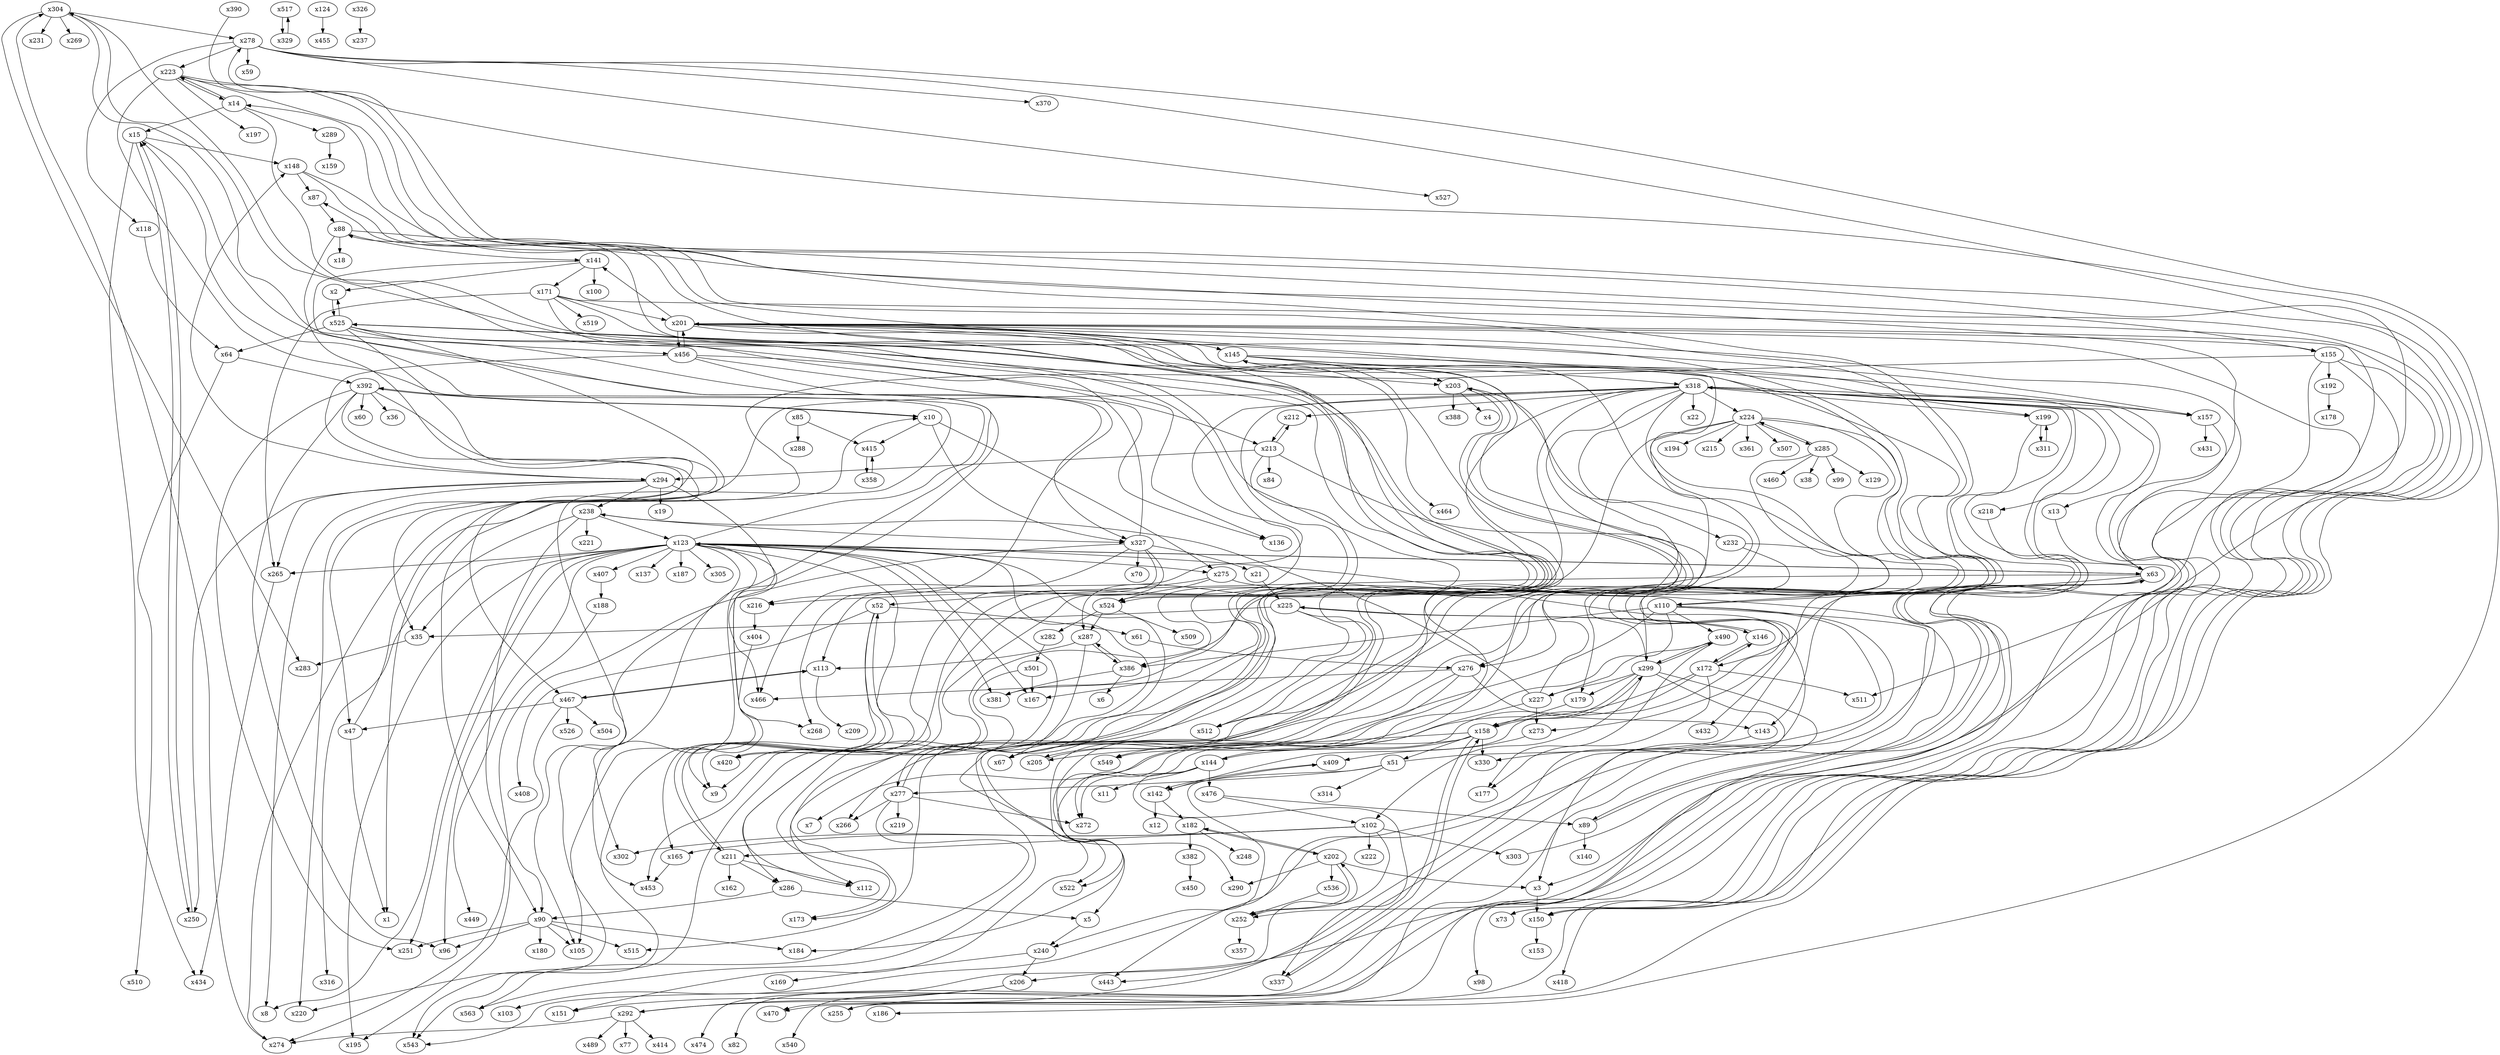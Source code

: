 strict digraph  {
x512;
x1;
x2;
x3;
x4;
x5;
x6;
x7;
x8;
x9;
x10;
x11;
x12;
x525;
x13;
x14;
x15;
x524;
x18;
x19;
x526;
x21;
x22;
x527;
x536;
x540;
x543;
x515;
x35;
x36;
x549;
x38;
x517;
x47;
x51;
x52;
x519;
x563;
x59;
x60;
x61;
x63;
x64;
x67;
x522;
x70;
x73;
x77;
x82;
x84;
x85;
x87;
x88;
x89;
x90;
x96;
x98;
x99;
x100;
x102;
x103;
x105;
x110;
x112;
x113;
x118;
x123;
x124;
x129;
x136;
x137;
x140;
x141;
x142;
x143;
x144;
x145;
x146;
x148;
x150;
x151;
x153;
x155;
x157;
x158;
x159;
x162;
x165;
x167;
x169;
x171;
x172;
x173;
x177;
x178;
x179;
x180;
x182;
x184;
x186;
x187;
x188;
x192;
x194;
x195;
x197;
x199;
x201;
x202;
x203;
x205;
x206;
x209;
x211;
x212;
x213;
x215;
x216;
x218;
x219;
x220;
x221;
x222;
x223;
x224;
x225;
x227;
x231;
x232;
x237;
x238;
x240;
x248;
x250;
x251;
x252;
x255;
x265;
x266;
x268;
x269;
x272;
x273;
x274;
x275;
x276;
x277;
x278;
x282;
x283;
x285;
x286;
x287;
x288;
x289;
x290;
x292;
x294;
x299;
x302;
x303;
x304;
x305;
x311;
x314;
x316;
x318;
x326;
x327;
x329;
x330;
x337;
x357;
x358;
x361;
x370;
x381;
x382;
x386;
x388;
x390;
x392;
x404;
x407;
x408;
x409;
x414;
x415;
x418;
x420;
x431;
x432;
x434;
x443;
x449;
x450;
x453;
x455;
x456;
x460;
x464;
x466;
x467;
x470;
x474;
x476;
x489;
x490;
x501;
x504;
x507;
x509;
x510;
x511;
x47 -> x1  [weight="0.5347593582887696"];
x525 -> x1  [weight="0.46524064171123036"];
x525 -> x2  [weight="0.10546830159192015"];
x141 -> x2  [weight="0.8945067385759615"];
x299 -> x3  [weight="0.09440063651569366"];
x202 -> x3  [weight="0.6860331637313022"];
x171 -> x3  [weight="0.18993166216259763"];
x203 -> x4  [weight="1.0"];
x213 -> x5  [weight="0.6750968269834908"];
x286 -> x5  [weight="0.3233599459914172"];
x386 -> x6  [weight="0.9997176417336219"];
x172 -> x7  [weight="0.9998937885796275"];
x123 -> x8  [weight="0.3622113594333618"];
x294 -> x8  [weight="0.6376726450719925"];
x123 -> x9  [weight="0.13994847695259965"];
x213 -> x9  [weight="0.20274298088002046"];
x171 -> x9  [weight="0.6573085421673799"];
x47 -> x10  [weight="0.8774780630484237"];
x392 -> x10  [weight="0.12252193695157629"];
x144 -> x11  [weight="1.0"];
x142 -> x12  [weight="1.0"];
x318 -> x13  [weight="0.9580626007605911"];
x223 -> x14  [weight="0.6782367373205165"];
x63 -> x14  [weight="0.3217632626794835"];
x250 -> x15  [weight="0.14386082298165126"];
x14 -> x15  [weight="0.5172717495610848"];
x123 -> x15  [weight="0.2754006183013889"];
x88 -> x18  [weight="1.0"];
x294 -> x19  [weight="1.0"];
x327 -> x21  [weight="1.0"];
x318 -> x22  [weight="1.0"];
x123 -> x35  [weight="0.20012299331349923"];
x225 -> x35  [weight="0.2474250733868914"];
x392 -> x35  [weight="0.5524519332996094"];
x392 -> x36  [weight="1.0"];
x285 -> x38  [weight="1.0"];
x525 -> x47  [weight="0.4969177125514714"];
x467 -> x47  [weight="0.5030822874485287"];
x158 -> x51  [weight="0.9618798649901459"];
x211 -> x52  [weight="0.37356655199836164"];
x275 -> x52  [weight="0.5859250495165443"];
x278 -> x59  [weight="1.0"];
x392 -> x60  [weight="1.0"];
x52 -> x61  [weight="0.9375639818374522"];
x123 -> x63  [weight="0.25520392630501415"];
x89 -> x63  [weight="0.27753592454344855"];
x155 -> x63  [weight="0.44860445272860183"];
x525 -> x64  [weight="0.3297041598342302"];
x118 -> x64  [weight="0.6702958401657698"];
x276 -> x67  [weight="0.09199637375184255"];
x110 -> x67  [weight="0.7918013439391263"];
x287 -> x67  [weight="0.11615835687995862"];
x327 -> x70  [weight="1.0"];
x155 -> x73  [weight="0.36692059758231477"];
x201 -> x73  [weight="0.5907289510212688"];
x292 -> x77  [weight="1.0"];
x63 -> x82  [weight="0.9792046512220932"];
x213 -> x84  [weight="1.0"];
x148 -> x87  [weight="0.8281714573720336"];
x299 -> x87  [weight="0.1718285426279664"];
x87 -> x88  [weight="0.19603629617915333"];
x144 -> x88  [weight="0.8039637038208467"];
x63 -> x89  [weight="0.6141859521181401"];
x476 -> x89  [weight="0.3858140478818599"];
x238 -> x90  [weight="0.15286552449391627"];
x155 -> x90  [weight="0.6803918409072816"];
x286 -> x90  [weight="0.08201151653793146"];
x123 -> x96  [weight="0.3611765015515107"];
x392 -> x96  [weight="0.24902015727763768"];
x90 -> x96  [weight="0.3897389934533316"];
x201 -> x98  [weight="0.927756011622721"];
x285 -> x99  [weight="1.0"];
x141 -> x100  [weight="1.0"];
x476 -> x102  [weight="0.8319920940659471"];
x299 -> x102  [weight="0.13048134338191042"];
x318 -> x103  [weight="0.9893733968486628"];
x123 -> x105  [weight="0.20012299331349923"];
x90 -> x105  [weight="0.5524519332996094"];
x404 -> x105  [weight="0.2474250733868914"];
x223 -> x110  [weight="0.6782367373205165"];
x63 -> x110  [weight="0.3217632626794835"];
x123 -> x112  [weight="0.2084596221063405"];
x211 -> x112  [weight="0.30199489197211304"];
x224 -> x112  [weight="0.4895454859215465"];
x467 -> x113  [weight="0.16566430066842666"];
x287 -> x113  [weight="0.7508149244264883"];
x318 -> x113  [weight="0.08352077490508508"];
x278 -> x118  [weight="0.9997863244026496"];
x63 -> x123  [weight="0.7288005286845155"];
x238 -> x123  [weight="0.27119947131548455"];
x285 -> x129  [weight="1.0"];
x456 -> x136  [weight="0.37014170628029275"];
x525 -> x136  [weight="0.5640254571890176"];
x123 -> x137  [weight="1.0"];
x89 -> x140  [weight="1.0"];
x88 -> x141  [weight="0.09661631084308524"];
x201 -> x141  [weight="0.8065719160401594"];
x232 -> x142  [weight="0.796587381353154"];
x409 -> x142  [weight="0.20339696639464272"];
x318 -> x143  [weight="0.08512832855318031"];
x276 -> x143  [weight="0.9053829298816484"];
x158 -> x144  [weight="0.9208484363596392"];
x51 -> x145  [weight="0.6801044658739539"];
x201 -> x145  [weight="0.2992271863922522"];
x172 -> x146  [weight="0.43159633326411767"];
x225 -> x146  [weight="0.5684036667358824"];
x15 -> x148  [weight="0.14159903614535788"];
x294 -> x148  [weight="0.8555145445484439"];
x155 -> x150  [weight="0.08636598913640069"];
x3 -> x150  [weight="0.6836639832689705"];
x278 -> x150  [weight="0.22997002759462895"];
x285 -> x151  [weight="0.5062935095984782"];
x206 -> x151  [weight="0.4937064904015218"];
x150 -> x153  [weight="1.0"];
x223 -> x155  [weight="0.37356655199836164"];
x201 -> x155  [weight="0.5859250495165443"];
x145 -> x157  [weight="0.5496646251845557"];
x318 -> x157  [weight="0.13664265779171475"];
x201 -> x157  [weight="0.2949204030671176"];
x337 -> x158  [weight="0.10187647802850128"];
x299 -> x158  [weight="0.42538091778661047"];
x179 -> x158  [weight="0.47274260418488817"];
x289 -> x159  [weight="1.0"];
x211 -> x162  [weight="1.0"];
x52 -> x165  [weight="0.42948832233909795"];
x102 -> x165  [weight="0.5705116776609022"];
x123 -> x167  [weight="0.27602237626271636"];
x501 -> x167  [weight="0.399872871585761"];
x525 -> x167  [weight="0.32410475215152273"];
x240 -> x169  [weight="0.9995748286015171"];
x141 -> x171  [weight="0.9891906351864141"];
x146 -> x172  [weight="0.4958163067693289"];
x218 -> x172  [weight="0.5041303625359307"];
x318 -> x173  [weight="0.08467998024133798"];
x123 -> x173  [weight="0.9032531225742714"];
x172 -> x177  [weight="0.16163408182593886"];
x490 -> x177  [weight="0.7814564859170988"];
x192 -> x178  [weight="1.0"];
x148 -> x179  [weight="0.7941545493974428"];
x299 -> x179  [weight="0.19496066436576348"];
x90 -> x180  [weight="1.0"];
x142 -> x182  [weight="0.1138455802377148"];
x202 -> x182  [weight="0.8396561234208663"];
x90 -> x184  [weight="0.11558199197797525"];
x227 -> x184  [weight="0.8271808117841722"];
x201 -> x186  [weight="0.927756011622721"];
x123 -> x187  [weight="1.0"];
x407 -> x188  [weight="1.0"];
x155 -> x192  [weight="1.0"];
x224 -> x194  [weight="1.0"];
x123 -> x195  [weight="0.3622113594333618"];
x327 -> x195  [weight="0.6376726450719925"];
x223 -> x197  [weight="0.9792046512220938"];
x318 -> x199  [weight="0.2840161783181022"];
x311 -> x199  [weight="0.6079241005211096"];
x145 -> x199  [weight="0.10805972116078824"];
x456 -> x201  [weight="0.15927990559353683"];
x171 -> x201  [weight="0.5657622246682429"];
x227 -> x201  [weight="0.24045018948452032"];
x182 -> x202  [weight="0.8266381736182268"];
x252 -> x202  [weight="0.08752066660772627"];
x145 -> x203  [weight="0.2500019803711708"];
x171 -> x203  [weight="0.13909114011378398"];
x205 -> x203  [weight="0.6001622296409546"];
x203 -> x205  [weight="0.8195838810357501"];
x158 -> x205  [weight="0.17073879235979758"];
x318 -> x206  [weight="0.5649878866826037"];
x240 -> x206  [weight="0.3527931707476314"];
x113 -> x209  [weight="0.9831748354059969"];
x52 -> x211  [weight="0.37356655199836164"];
x102 -> x211  [weight="0.5859250495165443"];
x213 -> x212  [weight="0.6333220151653232"];
x318 -> x212  [weight="0.2980025094141359"];
x212 -> x213  [weight="0.37356655199836164"];
x456 -> x213  [weight="0.5859250495165443"];
x224 -> x215  [weight="1.0"];
x456 -> x216  [weight="0.14493837620436859"];
x63 -> x216  [weight="0.7730046730899658"];
x201 -> x218  [weight="0.9831748354059989"];
x277 -> x219  [weight="0.9996376800562665"];
x88 -> x220  [weight="0.7973115872714268"];
x141 -> x220  [weight="0.20268841272857313"];
x238 -> x221  [weight="1.0"];
x102 -> x222  [weight="1.0"];
x14 -> x223  [weight="0.37356655199836164"];
x278 -> x223  [weight="0.5859250495165443"];
x318 -> x224  [weight="0.6020684587177692"];
x285 -> x224  [weight="0.3749216908063328"];
x146 -> x225  [weight="0.7691435911137231"];
x21 -> x225  [weight="0.23085640888627698"];
x299 -> x227  [weight="0.16265920718913304"];
x490 -> x227  [weight="0.7880270342483052"];
x304 -> x231  [weight="1.0"];
x203 -> x232  [weight="0.9167527470653402"];
x326 -> x237  [weight="1.0"];
x294 -> x238  [weight="0.8168932820166362"];
x227 -> x238  [weight="0.12838336873405495"];
x51 -> x240  [weight="0.4748171493131956"];
x5 -> x240  [weight="0.5251828506868045"];
x182 -> x248  [weight="0.9879331028156063"];
x15 -> x250  [weight="0.197520746160329"];
x294 -> x250  [weight="0.802479253839671"];
x123 -> x251  [weight="0.3611765015515107"];
x392 -> x251  [weight="0.24902015727763768"];
x90 -> x251  [weight="0.3897389934533316"];
x202 -> x252  [weight="0.3728338078106795"];
x536 -> x252  [weight="0.34179901905167215"];
x13 -> x252  [weight="0.2158730646642141"];
x110 -> x255  [weight="0.3649192941055846"];
x278 -> x255  [weight="0.5927334312498515"];
x123 -> x265  [weight="0.13994847695259965"];
x171 -> x265  [weight="0.6573085421673799"];
x294 -> x265  [weight="0.20274298088002046"];
x225 -> x266  [weight="0.6359928025752484"];
x277 -> x266  [weight="0.2543664004503329"];
x327 -> x268  [weight="0.12062935134001981"];
x294 -> x268  [weight="0.8701760580215445"];
x304 -> x269  [weight="1.0"];
x144 -> x272  [weight="0.15763737328013297"];
x277 -> x272  [weight="0.16165632924326004"];
x158 -> x272  [weight="0.6807062974766069"];
x227 -> x273  [weight="0.8211932597351621"];
x199 -> x273  [weight="0.13351776146193042"];
x467 -> x274  [weight="0.28065156108568445"];
x318 -> x274  [weight="0.4242478040905088"];
x292 -> x274  [weight="0.2950790769153158"];
x123 -> x275  [weight="0.30618299322427256"];
x10 -> x275  [weight="0.6938170067757274"];
x145 -> x276  [weight="0.28709582006069706"];
x224 -> x276  [weight="0.30338257830592963"];
x61 -> x276  [weight="0.4095216016333734"];
x525 -> x277  [weight="0.197520746160329"];
x51 -> x277  [weight="0.802479253839671"];
x304 -> x278  [weight="0.26088887751975787"];
x303 -> x278  [weight="0.6741386659228887"];
x524 -> x282  [weight="0.9997126429842612"];
x304 -> x283  [weight="0.7404074785925371"];
x35 -> x283  [weight="0.2595925214074629"];
x224 -> x285  [weight="1.0"];
x123 -> x286  [weight="0.3505758622445146"];
x211 -> x286  [weight="0.5879669214662568"];
x304 -> x287  [weight="0.24951867843279824"];
x524 -> x287  [weight="0.25380178341184173"];
x386 -> x287  [weight="0.49667953815536003"];
x85 -> x288  [weight="1.0"];
x14 -> x289  [weight="0.999682793758507"];
x276 -> x290  [weight="0.09912653183337593"];
x202 -> x290  [weight="0.788143430351535"];
x299 -> x292  [weight="0.5533624801825645"];
x206 -> x292  [weight="0.4222793581562086"];
x213 -> x294  [weight="0.37356655199836125"];
x456 -> x294  [weight="0.5859250495165448"];
x158 -> x299  [weight="0.1273091615004073"];
x490 -> x299  [weight="0.2955726720521012"];
x148 -> x299  [weight="0.5771181664474915"];
x223 -> x302  [weight="0.34332251508993333"];
x102 -> x302  [weight="0.6142133519366678"];
x102 -> x303  [weight="1.0"];
x327 -> x304  [weight="0.12252193695157629"];
x274 -> x304  [weight="0.8774780630484237"];
x123 -> x305  [weight="1.0"];
x199 -> x311  [weight="1.0"];
x51 -> x314  [weight="0.9997126429842612"];
x238 -> x316  [weight="0.978947058769574"];
x63 -> x318  [weight="0.8388108533756903"];
x145 -> x318  [weight="0.10294803639893411"];
x10 -> x327  [weight="0.23851562962725734"];
x525 -> x327  [weight="0.13924352888955144"];
x238 -> x327  [weight="0.604217455717162"];
x517 -> x329  [weight="1.0"];
x143 -> x330  [weight="0.08630166321650434"];
x158 -> x330  [weight="0.8966033356436759"];
x144 -> x337  [weight="0.16526809303054854"];
x158 -> x337  [weight="0.8347319069694514"];
x252 -> x357  [weight="1.0"];
x415 -> x358  [weight="1.0"];
x224 -> x361  [weight="1.0"];
x278 -> x370  [weight="0.9997863244026496"];
x123 -> x381  [weight="0.13994847695259965"];
x14 -> x381  [weight="0.20274298088002046"];
x386 -> x381  [weight="0.6573085421673799"];
x182 -> x382  [weight="1.0"];
x525 -> x386  [weight="0.2406853481584665"];
x110 -> x386  [weight="0.4894548439544744"];
x287 -> x386  [weight="0.269859807887059"];
x203 -> x388  [weight="1.0"];
x10 -> x392  [weight="0.12252193695157629"];
x64 -> x392  [weight="0.8774780630484237"];
x216 -> x404  [weight="1.0"];
x123 -> x407  [weight="0.9844134536505332"];
x52 -> x408  [weight="0.9963729679596954"];
x273 -> x409  [weight="0.26863817737891255"];
x142 -> x409  [weight="0.7313618226210874"];
x292 -> x414  [weight="1.0"];
x10 -> x415  [weight="0.4917513503442701"];
x85 -> x415  [weight="0.3250185715057865"];
x358 -> x415  [weight="0.16968646931131665"];
x88 -> x418  [weight="0.9995780529325154"];
x318 -> x420  [weight="0.9079040610685274"];
x327 -> x420  [weight="0.0851308657072203"];
x157 -> x431  [weight="1.0"];
x224 -> x432  [weight="0.9822730412094222"];
x15 -> x434  [weight="0.19197587150171813"];
x265 -> x434  [weight="0.808024128498282"];
x123 -> x443  [weight="0.5604808275589968"];
x110 -> x443  [weight="0.43644934518945083"];
x188 -> x449  [weight="0.9995253076766589"];
x382 -> x450  [weight="1.0"];
x123 -> x453  [weight="0.2084596221063405"];
x165 -> x453  [weight="0.30199489197211304"];
x224 -> x453  [weight="0.4895454859215465"];
x124 -> x455  [weight="1.0"];
x304 -> x456  [weight="0.701722583802021"];
x201 -> x456  [weight="0.298277416197979"];
x285 -> x460  [weight="1.0"];
x201 -> x464  [weight="0.989792762140426"];
x123 -> x466  [weight="0.13492223255902594"];
x327 -> x466  [weight="0.14013344504669972"];
x276 -> x466  [weight="0.70411258899214"];
x392 -> x467  [weight="0.8243681425280802"];
x113 -> x467  [weight="0.17121055413323563"];
x223 -> x470  [weight="0.34332251508993333"];
x275 -> x470  [weight="0.6142133519366678"];
x110 -> x474  [weight="0.9517940551399227"];
x144 -> x476  [weight="1.0"];
x292 -> x489  [weight="1.0"];
x110 -> x490  [weight="0.8463682492636125"];
x299 -> x490  [weight="0.1536317507363875"];
x282 -> x501  [weight="0.9873076534595534"];
x467 -> x504  [weight="1.0"];
x224 -> x507  [weight="1.0"];
x524 -> x509  [weight="0.9963786317653472"];
x64 -> x510  [weight="0.9434889434889445"];
x390 -> x511  [weight="0.7100673596722199"];
x172 -> x511  [weight="0.28993264032778004"];
x318 -> x512  [weight="0.5761552112958898"];
x232 -> x512  [weight="0.31190309212603773"];
x225 -> x512  [weight="0.11194169657807256"];
x201 -> x515  [weight="0.19627206869443914"];
x90 -> x515  [weight="0.8037279313055609"];
x329 -> x517  [weight="1.0"];
x171 -> x519  [weight="0.9564353994513187"];
x318 -> x522  [weight="0.32199987993585477"];
x172 -> x522  [weight="0.6780001200641452"];
x275 -> x524  [weight="0.797606547102877"];
x318 -> x524  [weight="0.10146411392175551"];
x201 -> x524  [weight="0.09515248638557414"];
x2 -> x525  [weight="0.31495878124785837"];
x277 -> x525  [weight="0.6439949428874012"];
x467 -> x526  [weight="1.0"];
x278 -> x527  [weight="0.997307456851532"];
x202 -> x536  [weight="1.0"];
x157 -> x540  [weight="0.9740698985343861"];
x15 -> x543  [weight="0.10000050362222594"];
x501 -> x543  [weight="0.35956582475727944"];
x102 -> x543  [weight="0.5404336716204946"];
x110 -> x549  [weight="0.29129802325602755"];
x201 -> x549  [weight="0.7086290296379798"];
x277 -> x563  [weight="0.29870129870129924"];
x318 -> x563  [weight="0.7012987012987008"];
}
